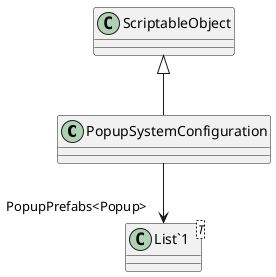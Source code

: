 @startuml
class PopupSystemConfiguration {
}
class "List`1"<T> {
}
ScriptableObject <|-- PopupSystemConfiguration
PopupSystemConfiguration --> "PopupPrefabs<Popup>" "List`1"
@enduml
